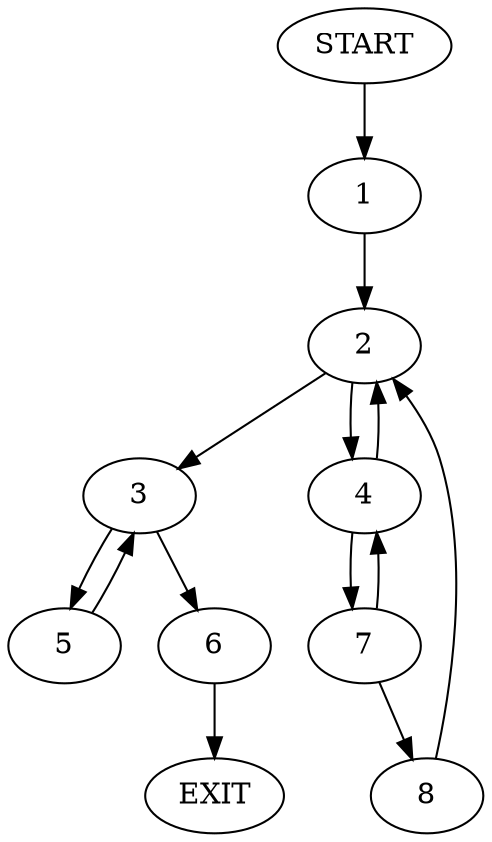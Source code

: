 digraph {
0 [label="START"]
9 [label="EXIT"]
0 -> 1
1 -> 2
2 -> 3
2 -> 4
3 -> 5
3 -> 6
4 -> 2
4 -> 7
7 -> 8
7 -> 4
8 -> 2
6 -> 9
5 -> 3
}
